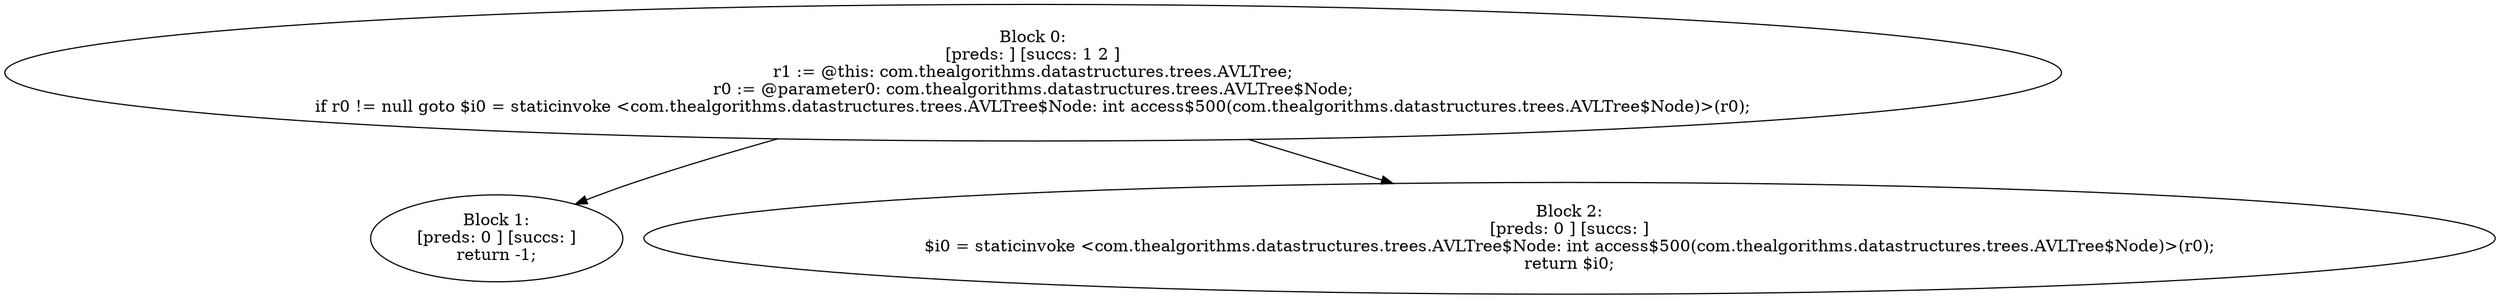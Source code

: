 digraph "unitGraph" {
    "Block 0:
[preds: ] [succs: 1 2 ]
r1 := @this: com.thealgorithms.datastructures.trees.AVLTree;
r0 := @parameter0: com.thealgorithms.datastructures.trees.AVLTree$Node;
if r0 != null goto $i0 = staticinvoke <com.thealgorithms.datastructures.trees.AVLTree$Node: int access$500(com.thealgorithms.datastructures.trees.AVLTree$Node)>(r0);
"
    "Block 1:
[preds: 0 ] [succs: ]
return -1;
"
    "Block 2:
[preds: 0 ] [succs: ]
$i0 = staticinvoke <com.thealgorithms.datastructures.trees.AVLTree$Node: int access$500(com.thealgorithms.datastructures.trees.AVLTree$Node)>(r0);
return $i0;
"
    "Block 0:
[preds: ] [succs: 1 2 ]
r1 := @this: com.thealgorithms.datastructures.trees.AVLTree;
r0 := @parameter0: com.thealgorithms.datastructures.trees.AVLTree$Node;
if r0 != null goto $i0 = staticinvoke <com.thealgorithms.datastructures.trees.AVLTree$Node: int access$500(com.thealgorithms.datastructures.trees.AVLTree$Node)>(r0);
"->"Block 1:
[preds: 0 ] [succs: ]
return -1;
";
    "Block 0:
[preds: ] [succs: 1 2 ]
r1 := @this: com.thealgorithms.datastructures.trees.AVLTree;
r0 := @parameter0: com.thealgorithms.datastructures.trees.AVLTree$Node;
if r0 != null goto $i0 = staticinvoke <com.thealgorithms.datastructures.trees.AVLTree$Node: int access$500(com.thealgorithms.datastructures.trees.AVLTree$Node)>(r0);
"->"Block 2:
[preds: 0 ] [succs: ]
$i0 = staticinvoke <com.thealgorithms.datastructures.trees.AVLTree$Node: int access$500(com.thealgorithms.datastructures.trees.AVLTree$Node)>(r0);
return $i0;
";
}
